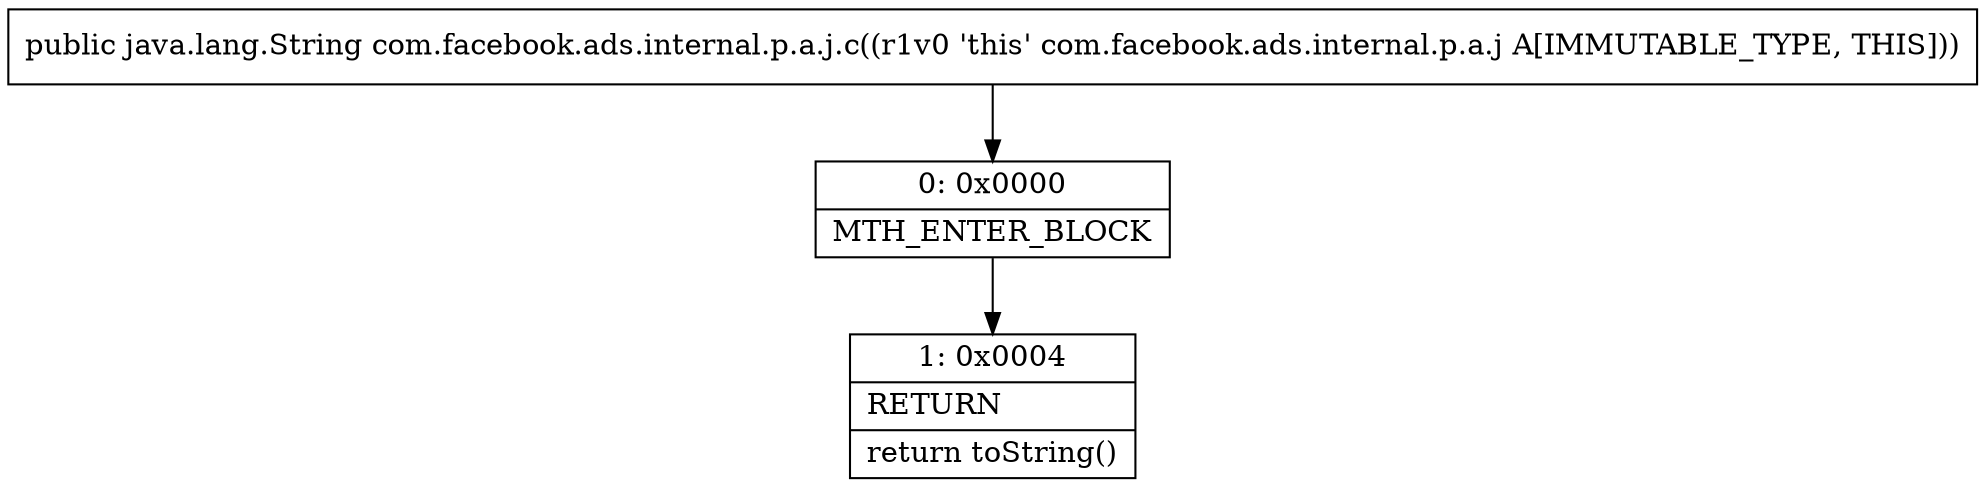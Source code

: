 digraph "CFG forcom.facebook.ads.internal.p.a.j.c()Ljava\/lang\/String;" {
Node_0 [shape=record,label="{0\:\ 0x0000|MTH_ENTER_BLOCK\l}"];
Node_1 [shape=record,label="{1\:\ 0x0004|RETURN\l|return toString()\l}"];
MethodNode[shape=record,label="{public java.lang.String com.facebook.ads.internal.p.a.j.c((r1v0 'this' com.facebook.ads.internal.p.a.j A[IMMUTABLE_TYPE, THIS])) }"];
MethodNode -> Node_0;
Node_0 -> Node_1;
}

